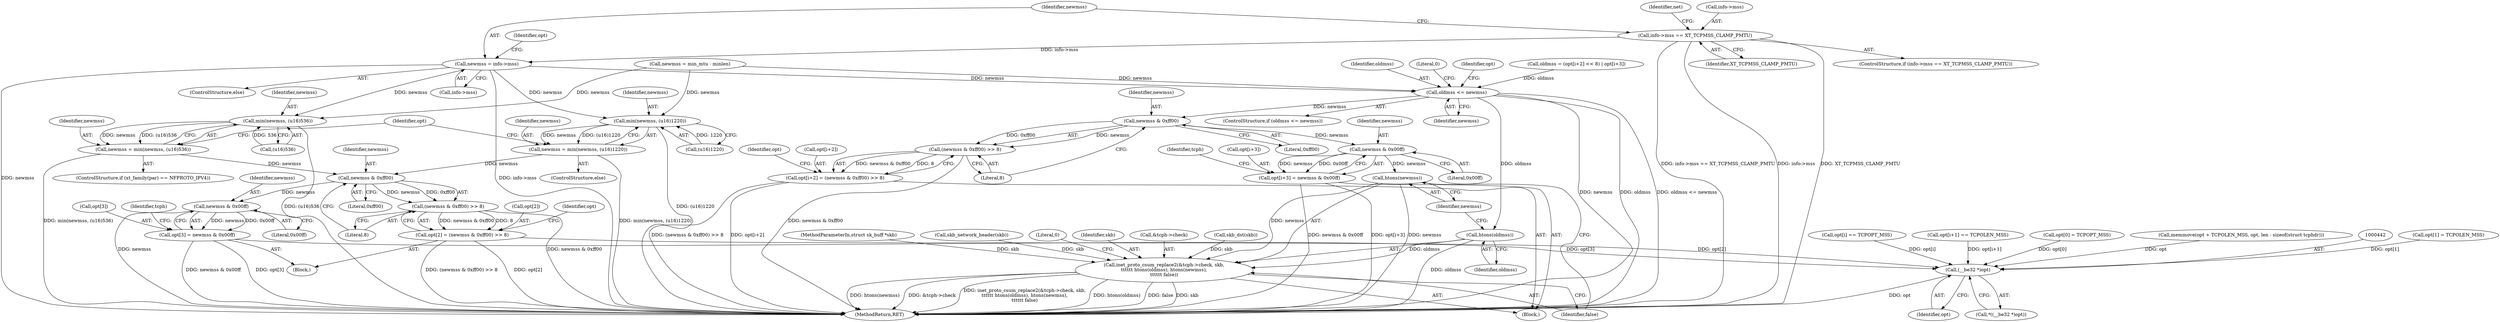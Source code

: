 digraph "0_linux_2638fd0f92d4397884fd991d8f4925cb3f081901@pointer" {
"1000226" [label="(Call,newmss = info->mss)"];
"1000183" [label="(Call,info->mss == XT_TCPMSS_CLAMP_PMTU)"];
"1000284" [label="(Call,oldmss <= newmss)"];
"1000296" [label="(Call,newmss & 0xff00)"];
"1000295" [label="(Call,(newmss & 0xff00) >> 8)"];
"1000289" [label="(Call,opt[i+2] = (newmss & 0xff00) >> 8)"];
"1000306" [label="(Call,newmss & 0x00ff)"];
"1000300" [label="(Call,opt[i+3] = newmss & 0x00ff)"];
"1000317" [label="(Call,htons(newmss))"];
"1000309" [label="(Call,inet_proto_csum_replace2(&tcph->check, skb,\n\t\t\t\t\t\t htons(oldmss), htons(newmss),\n\t\t\t\t\t\t false))"];
"1000315" [label="(Call,htons(oldmss))"];
"1000364" [label="(Call,min(newmss, (u16)536))"];
"1000362" [label="(Call,newmss = min(newmss, (u16)536))"];
"1000422" [label="(Call,newmss & 0xff00)"];
"1000421" [label="(Call,(newmss & 0xff00) >> 8)"];
"1000417" [label="(Call,opt[2] = (newmss & 0xff00) >> 8)"];
"1000441" [label="(Call,(__be32 *)opt)"];
"1000430" [label="(Call,newmss & 0x00ff)"];
"1000426" [label="(Call,opt[3] = newmss & 0x00ff)"];
"1000372" [label="(Call,min(newmss, (u16)1220))"];
"1000370" [label="(Call,newmss = min(newmss, (u16)1220))"];
"1000285" [label="(Identifier,oldmss)"];
"1000284" [label="(Call,oldmss <= newmss)"];
"1000310" [label="(Call,&tcph->check)"];
"1000363" [label="(Identifier,newmss)"];
"1000301" [label="(Call,opt[i+3])"];
"1000374" [label="(Call,(u16)1220)"];
"1000371" [label="(Identifier,newmss)"];
"1000184" [label="(Call,info->mss)"];
"1000290" [label="(Call,opt[i+2])"];
"1000370" [label="(Call,newmss = min(newmss, (u16)1220))"];
"1000412" [label="(Call,opt[1] = TCPOLEN_MSS)"];
"1000228" [label="(Call,info->mss)"];
"1000232" [label="(Identifier,opt)"];
"1000191" [label="(Identifier,net)"];
"1000225" [label="(ControlStructure,else)"];
"1000422" [label="(Call,newmss & 0xff00)"];
"1000298" [label="(Literal,0xff00)"];
"1000443" [label="(Identifier,opt)"];
"1000297" [label="(Identifier,newmss)"];
"1000227" [label="(Identifier,newmss)"];
"1000183" [label="(Call,info->mss == XT_TCPMSS_CLAMP_PMTU)"];
"1000474" [label="(MethodReturn,RET)"];
"1000318" [label="(Identifier,newmss)"];
"1000206" [label="(Call,skb_dst(skb))"];
"1000378" [label="(Identifier,opt)"];
"1000424" [label="(Literal,0xff00)"];
"1000288" [label="(Literal,0)"];
"1000423" [label="(Identifier,newmss)"];
"1000296" [label="(Call,newmss & 0xff00)"];
"1000187" [label="(Identifier,XT_TCPMSS_CLAMP_PMTU)"];
"1000283" [label="(ControlStructure,if (oldmss <= newmss))"];
"1000317" [label="(Call,htons(newmss))"];
"1000286" [label="(Identifier,newmss)"];
"1000319" [label="(Identifier,false)"];
"1000372" [label="(Call,min(newmss, (u16)1220))"];
"1000308" [label="(Literal,0x00ff)"];
"1000106" [label="(MethodParameterIn,struct sk_buff *skb)"];
"1000315" [label="(Call,htons(oldmss))"];
"1000295" [label="(Call,(newmss & 0xff00) >> 8)"];
"1000364" [label="(Call,min(newmss, (u16)536))"];
"1000291" [label="(Identifier,opt)"];
"1000431" [label="(Identifier,newmss)"];
"1000418" [label="(Call,opt[2])"];
"1000309" [label="(Call,inet_proto_csum_replace2(&tcph->check, skb,\n\t\t\t\t\t\t htons(oldmss), htons(newmss),\n\t\t\t\t\t\t false))"];
"1000436" [label="(Identifier,tcph)"];
"1000165" [label="(Call,skb_network_header(skb))"];
"1000357" [label="(ControlStructure,if (xt_family(par) == NFPROTO_IPV4))"];
"1000226" [label="(Call,newmss = info->mss)"];
"1000417" [label="(Call,opt[2] = (newmss & 0xff00) >> 8)"];
"1000366" [label="(Call,(u16)536)"];
"1000427" [label="(Call,opt[3])"];
"1000307" [label="(Identifier,newmss)"];
"1000306" [label="(Call,newmss & 0x00ff)"];
"1000321" [label="(Literal,0)"];
"1000266" [label="(Block,)"];
"1000425" [label="(Literal,8)"];
"1000268" [label="(Call,oldmss = (opt[i+2] << 8) | opt[i+3])"];
"1000300" [label="(Call,opt[i+3] = newmss & 0x00ff)"];
"1000365" [label="(Identifier,newmss)"];
"1000220" [label="(Call,newmss = min_mtu - minlen)"];
"1000428" [label="(Identifier,opt)"];
"1000254" [label="(Call,opt[i] == TCPOPT_MSS)"];
"1000440" [label="(Call,*((__be32 *)opt))"];
"1000314" [label="(Identifier,skb)"];
"1000312" [label="(Identifier,tcph)"];
"1000426" [label="(Call,opt[3] = newmss & 0x00ff)"];
"1000373" [label="(Identifier,newmss)"];
"1000316" [label="(Identifier,oldmss)"];
"1000421" [label="(Call,(newmss & 0xff00) >> 8)"];
"1000111" [label="(Block,)"];
"1000299" [label="(Literal,8)"];
"1000302" [label="(Identifier,opt)"];
"1000430" [label="(Call,newmss & 0x00ff)"];
"1000289" [label="(Call,opt[i+2] = (newmss & 0xff00) >> 8)"];
"1000259" [label="(Call,opt[i+1] == TCPOLEN_MSS)"];
"1000369" [label="(ControlStructure,else)"];
"1000432" [label="(Literal,0x00ff)"];
"1000441" [label="(Call,(__be32 *)opt)"];
"1000362" [label="(Call,newmss = min(newmss, (u16)536))"];
"1000407" [label="(Call,opt[0] = TCPOPT_MSS)"];
"1000182" [label="(ControlStructure,if (info->mss == XT_TCPMSS_CLAMP_PMTU))"];
"1000385" [label="(Call,memmove(opt + TCPOLEN_MSS, opt, len - sizeof(struct tcphdr)))"];
"1000226" -> "1000225"  [label="AST: "];
"1000226" -> "1000228"  [label="CFG: "];
"1000227" -> "1000226"  [label="AST: "];
"1000228" -> "1000226"  [label="AST: "];
"1000232" -> "1000226"  [label="CFG: "];
"1000226" -> "1000474"  [label="DDG: newmss"];
"1000226" -> "1000474"  [label="DDG: info->mss"];
"1000183" -> "1000226"  [label="DDG: info->mss"];
"1000226" -> "1000284"  [label="DDG: newmss"];
"1000226" -> "1000364"  [label="DDG: newmss"];
"1000226" -> "1000372"  [label="DDG: newmss"];
"1000183" -> "1000182"  [label="AST: "];
"1000183" -> "1000187"  [label="CFG: "];
"1000184" -> "1000183"  [label="AST: "];
"1000187" -> "1000183"  [label="AST: "];
"1000191" -> "1000183"  [label="CFG: "];
"1000227" -> "1000183"  [label="CFG: "];
"1000183" -> "1000474"  [label="DDG: XT_TCPMSS_CLAMP_PMTU"];
"1000183" -> "1000474"  [label="DDG: info->mss"];
"1000183" -> "1000474"  [label="DDG: info->mss == XT_TCPMSS_CLAMP_PMTU"];
"1000284" -> "1000283"  [label="AST: "];
"1000284" -> "1000286"  [label="CFG: "];
"1000285" -> "1000284"  [label="AST: "];
"1000286" -> "1000284"  [label="AST: "];
"1000288" -> "1000284"  [label="CFG: "];
"1000291" -> "1000284"  [label="CFG: "];
"1000284" -> "1000474"  [label="DDG: newmss"];
"1000284" -> "1000474"  [label="DDG: oldmss"];
"1000284" -> "1000474"  [label="DDG: oldmss <= newmss"];
"1000268" -> "1000284"  [label="DDG: oldmss"];
"1000220" -> "1000284"  [label="DDG: newmss"];
"1000284" -> "1000296"  [label="DDG: newmss"];
"1000284" -> "1000315"  [label="DDG: oldmss"];
"1000296" -> "1000295"  [label="AST: "];
"1000296" -> "1000298"  [label="CFG: "];
"1000297" -> "1000296"  [label="AST: "];
"1000298" -> "1000296"  [label="AST: "];
"1000299" -> "1000296"  [label="CFG: "];
"1000296" -> "1000295"  [label="DDG: newmss"];
"1000296" -> "1000295"  [label="DDG: 0xff00"];
"1000296" -> "1000306"  [label="DDG: newmss"];
"1000295" -> "1000289"  [label="AST: "];
"1000295" -> "1000299"  [label="CFG: "];
"1000299" -> "1000295"  [label="AST: "];
"1000289" -> "1000295"  [label="CFG: "];
"1000295" -> "1000474"  [label="DDG: newmss & 0xff00"];
"1000295" -> "1000289"  [label="DDG: newmss & 0xff00"];
"1000295" -> "1000289"  [label="DDG: 8"];
"1000289" -> "1000266"  [label="AST: "];
"1000290" -> "1000289"  [label="AST: "];
"1000302" -> "1000289"  [label="CFG: "];
"1000289" -> "1000474"  [label="DDG: opt[i+2]"];
"1000289" -> "1000474"  [label="DDG: (newmss & 0xff00) >> 8"];
"1000306" -> "1000300"  [label="AST: "];
"1000306" -> "1000308"  [label="CFG: "];
"1000307" -> "1000306"  [label="AST: "];
"1000308" -> "1000306"  [label="AST: "];
"1000300" -> "1000306"  [label="CFG: "];
"1000306" -> "1000300"  [label="DDG: newmss"];
"1000306" -> "1000300"  [label="DDG: 0x00ff"];
"1000306" -> "1000317"  [label="DDG: newmss"];
"1000300" -> "1000266"  [label="AST: "];
"1000301" -> "1000300"  [label="AST: "];
"1000312" -> "1000300"  [label="CFG: "];
"1000300" -> "1000474"  [label="DDG: opt[i+3]"];
"1000300" -> "1000474"  [label="DDG: newmss & 0x00ff"];
"1000317" -> "1000309"  [label="AST: "];
"1000317" -> "1000318"  [label="CFG: "];
"1000318" -> "1000317"  [label="AST: "];
"1000319" -> "1000317"  [label="CFG: "];
"1000317" -> "1000474"  [label="DDG: newmss"];
"1000317" -> "1000309"  [label="DDG: newmss"];
"1000309" -> "1000266"  [label="AST: "];
"1000309" -> "1000319"  [label="CFG: "];
"1000310" -> "1000309"  [label="AST: "];
"1000314" -> "1000309"  [label="AST: "];
"1000315" -> "1000309"  [label="AST: "];
"1000319" -> "1000309"  [label="AST: "];
"1000321" -> "1000309"  [label="CFG: "];
"1000309" -> "1000474"  [label="DDG: &tcph->check"];
"1000309" -> "1000474"  [label="DDG: inet_proto_csum_replace2(&tcph->check, skb,\n\t\t\t\t\t\t htons(oldmss), htons(newmss),\n\t\t\t\t\t\t false)"];
"1000309" -> "1000474"  [label="DDG: htons(oldmss)"];
"1000309" -> "1000474"  [label="DDG: false"];
"1000309" -> "1000474"  [label="DDG: skb"];
"1000309" -> "1000474"  [label="DDG: htons(newmss)"];
"1000165" -> "1000309"  [label="DDG: skb"];
"1000206" -> "1000309"  [label="DDG: skb"];
"1000106" -> "1000309"  [label="DDG: skb"];
"1000315" -> "1000309"  [label="DDG: oldmss"];
"1000315" -> "1000316"  [label="CFG: "];
"1000316" -> "1000315"  [label="AST: "];
"1000318" -> "1000315"  [label="CFG: "];
"1000315" -> "1000474"  [label="DDG: oldmss"];
"1000364" -> "1000362"  [label="AST: "];
"1000364" -> "1000366"  [label="CFG: "];
"1000365" -> "1000364"  [label="AST: "];
"1000366" -> "1000364"  [label="AST: "];
"1000362" -> "1000364"  [label="CFG: "];
"1000364" -> "1000474"  [label="DDG: (u16)536"];
"1000364" -> "1000362"  [label="DDG: newmss"];
"1000364" -> "1000362"  [label="DDG: (u16)536"];
"1000220" -> "1000364"  [label="DDG: newmss"];
"1000366" -> "1000364"  [label="DDG: 536"];
"1000362" -> "1000357"  [label="AST: "];
"1000363" -> "1000362"  [label="AST: "];
"1000378" -> "1000362"  [label="CFG: "];
"1000362" -> "1000474"  [label="DDG: min(newmss, (u16)536)"];
"1000362" -> "1000422"  [label="DDG: newmss"];
"1000422" -> "1000421"  [label="AST: "];
"1000422" -> "1000424"  [label="CFG: "];
"1000423" -> "1000422"  [label="AST: "];
"1000424" -> "1000422"  [label="AST: "];
"1000425" -> "1000422"  [label="CFG: "];
"1000422" -> "1000421"  [label="DDG: newmss"];
"1000422" -> "1000421"  [label="DDG: 0xff00"];
"1000370" -> "1000422"  [label="DDG: newmss"];
"1000422" -> "1000430"  [label="DDG: newmss"];
"1000421" -> "1000417"  [label="AST: "];
"1000421" -> "1000425"  [label="CFG: "];
"1000425" -> "1000421"  [label="AST: "];
"1000417" -> "1000421"  [label="CFG: "];
"1000421" -> "1000474"  [label="DDG: newmss & 0xff00"];
"1000421" -> "1000417"  [label="DDG: newmss & 0xff00"];
"1000421" -> "1000417"  [label="DDG: 8"];
"1000417" -> "1000111"  [label="AST: "];
"1000418" -> "1000417"  [label="AST: "];
"1000428" -> "1000417"  [label="CFG: "];
"1000417" -> "1000474"  [label="DDG: opt[2]"];
"1000417" -> "1000474"  [label="DDG: (newmss & 0xff00) >> 8"];
"1000417" -> "1000441"  [label="DDG: opt[2]"];
"1000441" -> "1000440"  [label="AST: "];
"1000441" -> "1000443"  [label="CFG: "];
"1000442" -> "1000441"  [label="AST: "];
"1000443" -> "1000441"  [label="AST: "];
"1000440" -> "1000441"  [label="CFG: "];
"1000441" -> "1000474"  [label="DDG: opt"];
"1000259" -> "1000441"  [label="DDG: opt[i+1]"];
"1000254" -> "1000441"  [label="DDG: opt[i]"];
"1000407" -> "1000441"  [label="DDG: opt[0]"];
"1000412" -> "1000441"  [label="DDG: opt[1]"];
"1000385" -> "1000441"  [label="DDG: opt"];
"1000426" -> "1000441"  [label="DDG: opt[3]"];
"1000430" -> "1000426"  [label="AST: "];
"1000430" -> "1000432"  [label="CFG: "];
"1000431" -> "1000430"  [label="AST: "];
"1000432" -> "1000430"  [label="AST: "];
"1000426" -> "1000430"  [label="CFG: "];
"1000430" -> "1000474"  [label="DDG: newmss"];
"1000430" -> "1000426"  [label="DDG: newmss"];
"1000430" -> "1000426"  [label="DDG: 0x00ff"];
"1000426" -> "1000111"  [label="AST: "];
"1000427" -> "1000426"  [label="AST: "];
"1000436" -> "1000426"  [label="CFG: "];
"1000426" -> "1000474"  [label="DDG: opt[3]"];
"1000426" -> "1000474"  [label="DDG: newmss & 0x00ff"];
"1000372" -> "1000370"  [label="AST: "];
"1000372" -> "1000374"  [label="CFG: "];
"1000373" -> "1000372"  [label="AST: "];
"1000374" -> "1000372"  [label="AST: "];
"1000370" -> "1000372"  [label="CFG: "];
"1000372" -> "1000474"  [label="DDG: (u16)1220"];
"1000372" -> "1000370"  [label="DDG: newmss"];
"1000372" -> "1000370"  [label="DDG: (u16)1220"];
"1000220" -> "1000372"  [label="DDG: newmss"];
"1000374" -> "1000372"  [label="DDG: 1220"];
"1000370" -> "1000369"  [label="AST: "];
"1000371" -> "1000370"  [label="AST: "];
"1000378" -> "1000370"  [label="CFG: "];
"1000370" -> "1000474"  [label="DDG: min(newmss, (u16)1220)"];
}
